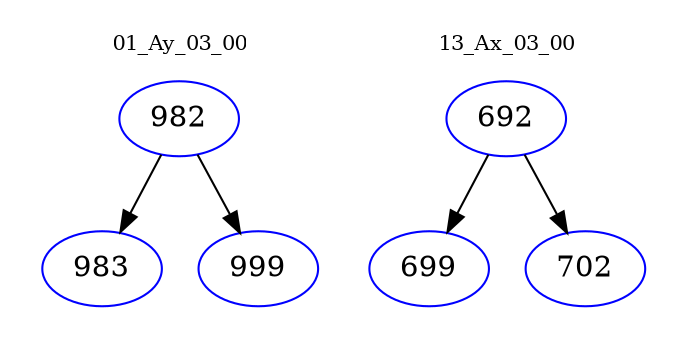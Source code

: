 digraph{
subgraph cluster_0 {
color = white
label = "01_Ay_03_00";
fontsize=10;
T0_982 [label="982", color="blue"]
T0_982 -> T0_983 [color="black"]
T0_983 [label="983", color="blue"]
T0_982 -> T0_999 [color="black"]
T0_999 [label="999", color="blue"]
}
subgraph cluster_1 {
color = white
label = "13_Ax_03_00";
fontsize=10;
T1_692 [label="692", color="blue"]
T1_692 -> T1_699 [color="black"]
T1_699 [label="699", color="blue"]
T1_692 -> T1_702 [color="black"]
T1_702 [label="702", color="blue"]
}
}
